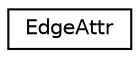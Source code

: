 digraph "Graphical Class Hierarchy"
{
  edge [fontname="Helvetica",fontsize="10",labelfontname="Helvetica",labelfontsize="10"];
  node [fontname="Helvetica",fontsize="10",shape=record];
  rankdir="LR";
  Node0 [label="EdgeAttr",height=0.2,width=0.4,color="black", fillcolor="white", style="filled",URL="$struct_edge_attr.html",tooltip="Attributs d&#39;un Edge. "];
}

